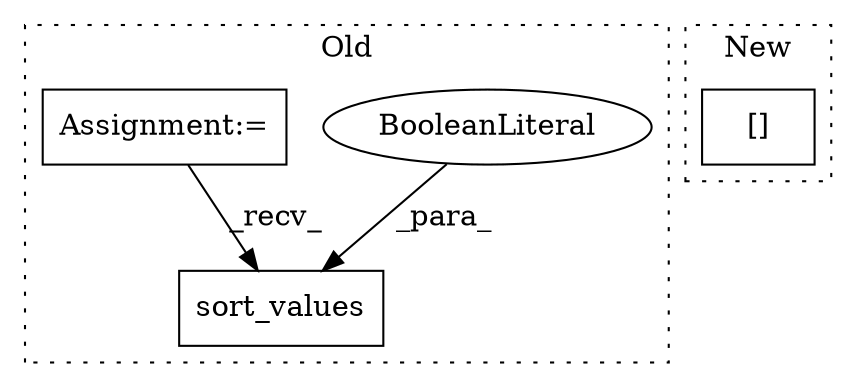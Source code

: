 digraph G {
subgraph cluster0 {
1 [label="sort_values" a="32" s="11030,11077" l="12,1" shape="box"];
3 [label="BooleanLiteral" a="9" s="11073" l="4" shape="ellipse"];
4 [label="Assignment:=" a="7" s="10823" l="1" shape="box"];
label = "Old";
style="dotted";
}
subgraph cluster1 {
2 [label="[]" a="2" s="9880,9902" l="16,1" shape="box"];
label = "New";
style="dotted";
}
3 -> 1 [label="_para_"];
4 -> 1 [label="_recv_"];
}